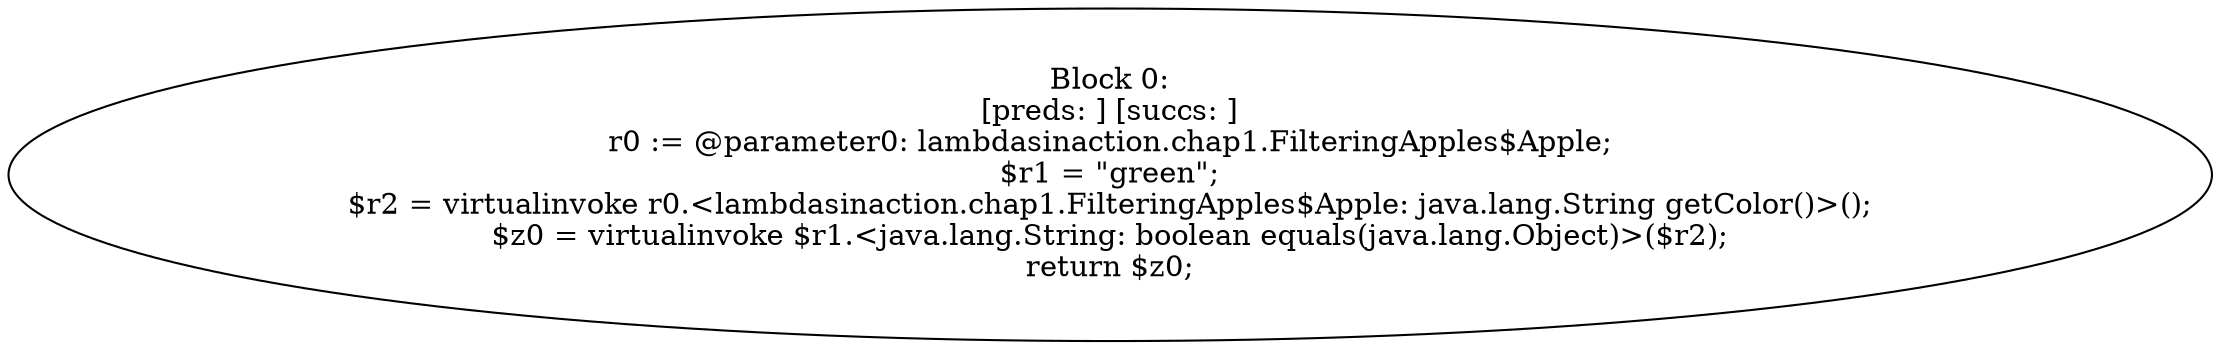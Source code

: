 digraph "unitGraph" {
    "Block 0:
[preds: ] [succs: ]
r0 := @parameter0: lambdasinaction.chap1.FilteringApples$Apple;
$r1 = \"green\";
$r2 = virtualinvoke r0.<lambdasinaction.chap1.FilteringApples$Apple: java.lang.String getColor()>();
$z0 = virtualinvoke $r1.<java.lang.String: boolean equals(java.lang.Object)>($r2);
return $z0;
"
}
